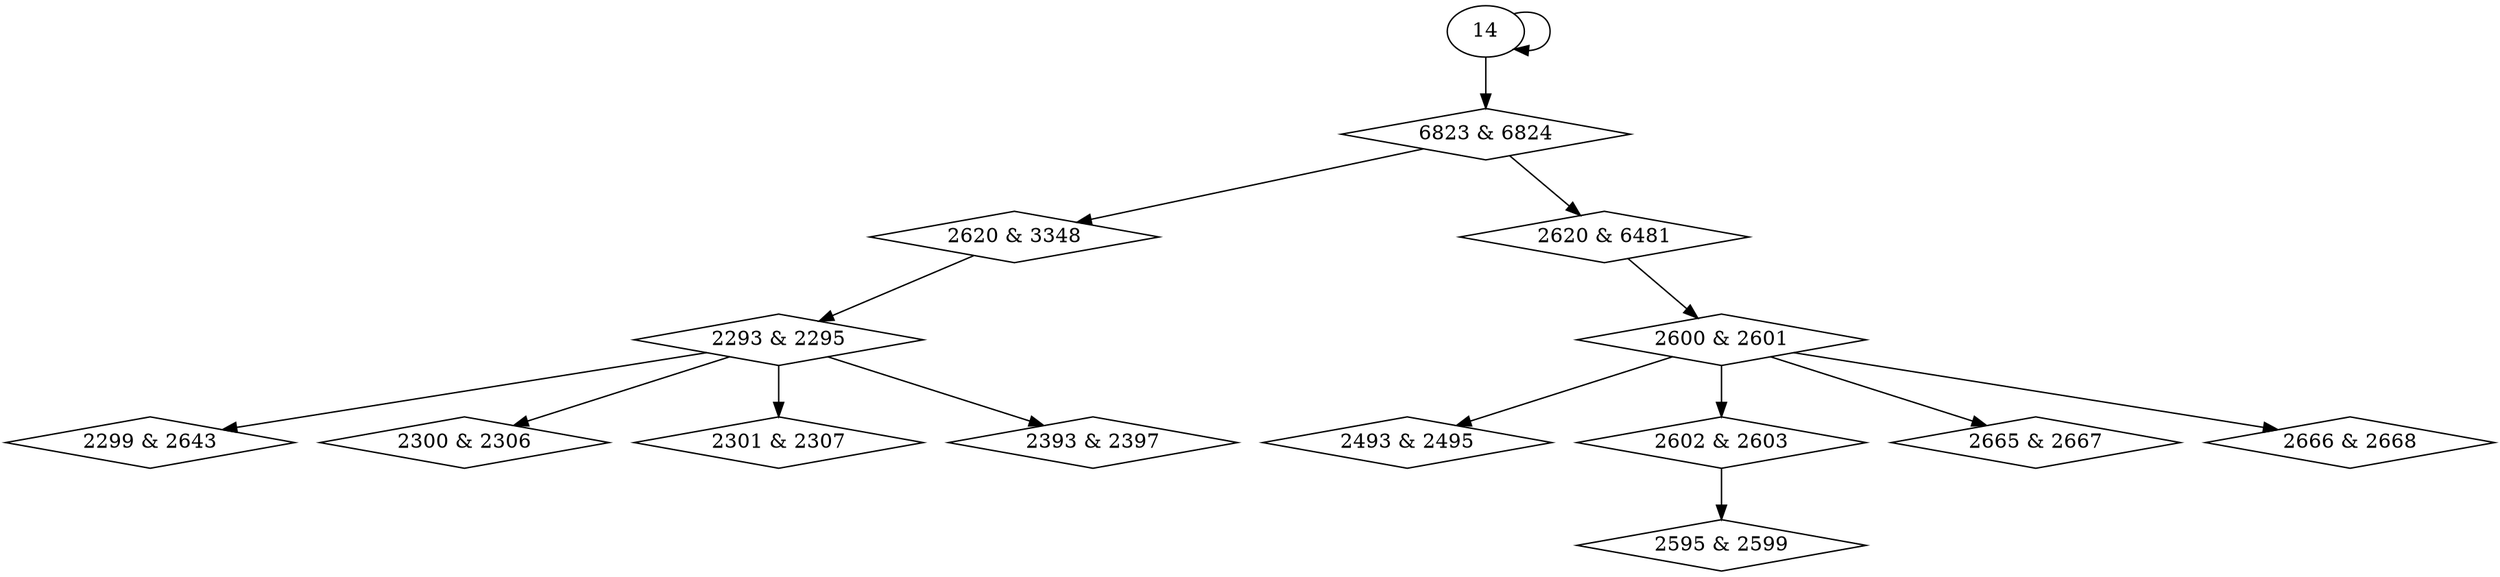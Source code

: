 digraph {
0 [label = "2600 & 2601", shape = diamond];
1 [label = "2293 & 2295", shape = diamond];
2 [label = "2299 & 2643", shape = diamond];
3 [label = "2300 & 2306", shape = diamond];
4 [label = "2301 & 2307", shape = diamond];
5 [label = "2393 & 2397", shape = diamond];
6 [label = "2493 & 2495", shape = diamond];
7 [label = "2595 & 2599", shape = diamond];
8 [label = "2602 & 2603", shape = diamond];
9 [label = "2620 & 3348", shape = diamond];
10 [label = "2620 & 6481", shape = diamond];
11 [label = "2665 & 2667", shape = diamond];
12 [label = "2666 & 2668", shape = diamond];
13 [label = "6823 & 6824", shape = diamond];
10 -> 0;
9 -> 1;
1 -> 2;
1 -> 3;
1 -> 4;
1 -> 5;
0 -> 6;
8 -> 7;
0 -> 8;
13 -> 9;
13 -> 10;
0 -> 11;
0 -> 12;
14 -> 13;
14 -> 14;
}
